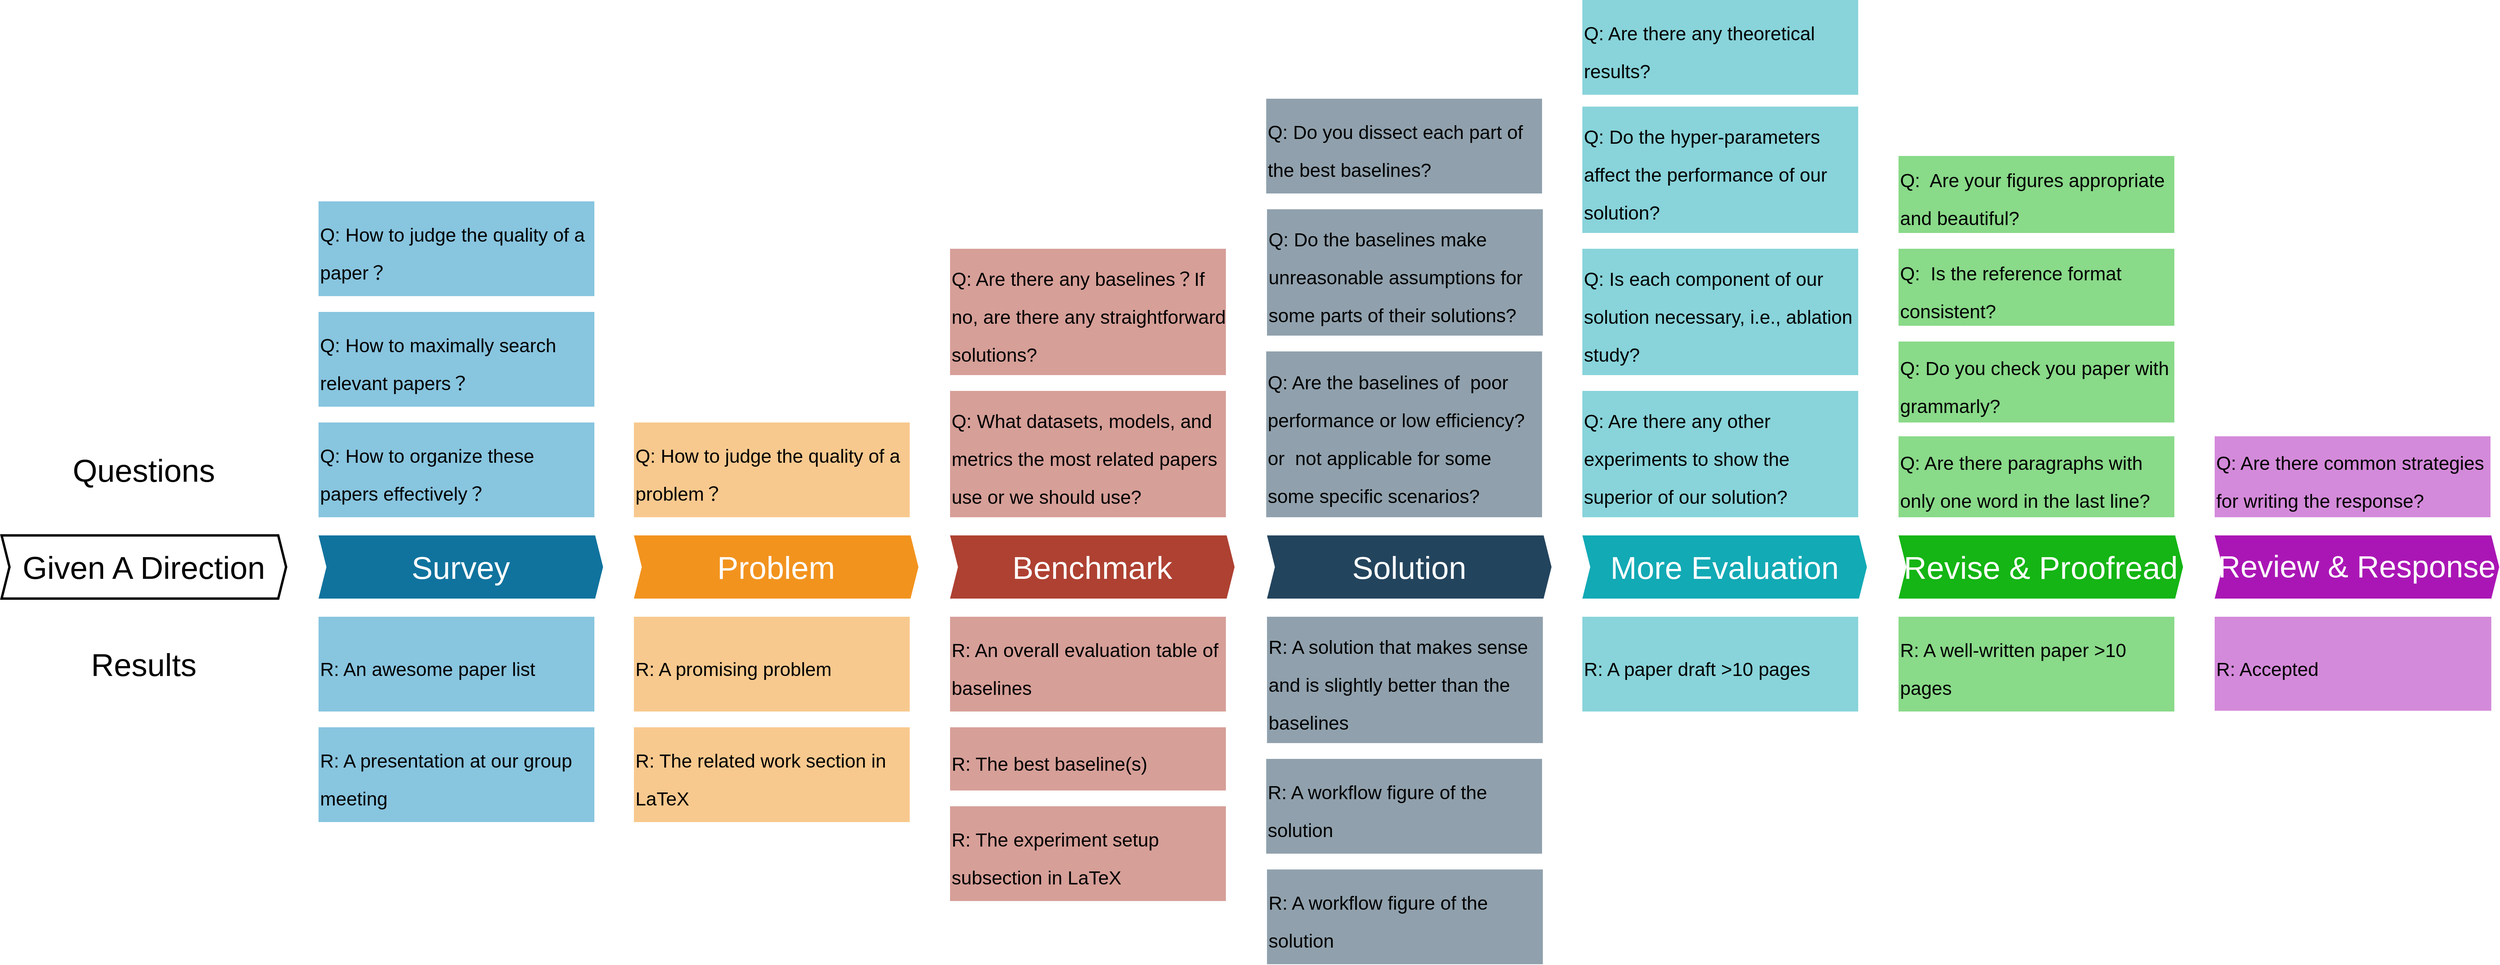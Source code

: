 <mxfile version="19.0.3" type="device"><diagram id="C5RBs43oDa-KdzZeNtuy" name="pipeline"><mxGraphModel dx="2566" dy="2567" grid="1" gridSize="10" guides="1" tooltips="1" connect="1" arrows="1" fold="1" page="1" pageScale="1" pageWidth="827" pageHeight="1169" math="0" shadow="0"><root><mxCell id="WIyWlLk6GJQsqaUBKTNV-0"/><mxCell id="WIyWlLk6GJQsqaUBKTNV-1" parent="WIyWlLk6GJQsqaUBKTNV-0"/><mxCell id="GrP0xdVl9__CavnopVe0-145" value="&lt;font color=&quot;#ffffff&quot; style=&quot;font-size: 40px;&quot;&gt;Survey&lt;/font&gt;" style="shape=step;perimeter=stepPerimeter;whiteSpace=wrap;html=1;fixedSize=1;size=10;direction=west;fillColor=#10739E;strokeColor=none;rounded=0;flipH=1;flipV=0;sketch=0;shadow=0;rotation=0;" parent="WIyWlLk6GJQsqaUBKTNV-1" vertex="1"><mxGeometry x="1361" y="678" width="360" height="80" as="geometry"/></mxCell><mxCell id="GrP0xdVl9__CavnopVe0-146" value="&lt;font color=&quot;#ffffff&quot; style=&quot;font-size: 40px;&quot;&gt;Problem&lt;/font&gt;" style="shape=step;perimeter=stepPerimeter;whiteSpace=wrap;html=1;fixedSize=1;size=10;direction=west;fillColor=#F2931E;strokeColor=none;rounded=0;flipH=1;flipV=0;sketch=0;shadow=0;rotation=0;" parent="WIyWlLk6GJQsqaUBKTNV-1" vertex="1"><mxGeometry x="1760" y="678" width="360" height="80" as="geometry"/></mxCell><mxCell id="GrP0xdVl9__CavnopVe0-150" value="&lt;font color=&quot;#ffffff&quot;&gt;&lt;span style=&quot;font-size: 40px;&quot;&gt;Benchmark&lt;/span&gt;&lt;/font&gt;" style="shape=step;perimeter=stepPerimeter;whiteSpace=wrap;html=1;fixedSize=1;size=10;direction=west;fillColor=#AE4132;strokeColor=none;rounded=0;flipH=1;flipV=0;sketch=0;shadow=0;rotation=0;" parent="WIyWlLk6GJQsqaUBKTNV-1" vertex="1"><mxGeometry x="2160" y="678" width="360" height="80" as="geometry"/></mxCell><mxCell id="GrP0xdVl9__CavnopVe0-152" value="&lt;font color=&quot;#ffffff&quot; style=&quot;font-size: 40px;&quot;&gt;Solution&lt;/font&gt;" style="shape=step;perimeter=stepPerimeter;whiteSpace=wrap;html=1;fixedSize=1;size=10;direction=west;fillColor=#23445D;strokeColor=none;rounded=0;flipH=1;flipV=0;sketch=0;shadow=0;rotation=0;" parent="WIyWlLk6GJQsqaUBKTNV-1" vertex="1"><mxGeometry x="2561" y="678" width="360" height="80" as="geometry"/></mxCell><mxCell id="GrP0xdVl9__CavnopVe0-153" value="&lt;font color=&quot;#ffffff&quot; style=&quot;font-size: 40px;&quot;&gt;More Evaluation&lt;/font&gt;" style="shape=step;perimeter=stepPerimeter;whiteSpace=wrap;html=1;fixedSize=1;size=10;direction=west;fillColor=#12AAB5;strokeColor=none;rounded=0;flipH=1;flipV=0;sketch=0;shadow=0;rotation=0;" parent="WIyWlLk6GJQsqaUBKTNV-1" vertex="1"><mxGeometry x="2960" y="678" width="360" height="80" as="geometry"/></mxCell><mxCell id="GrP0xdVl9__CavnopVe0-154" value="&lt;font style=&quot;font-size: 40px;&quot;&gt;Given A Direction&lt;/font&gt;" style="shape=step;perimeter=stepPerimeter;whiteSpace=wrap;html=1;fixedSize=1;size=10;direction=west;fillColor=none;strokeColor=default;rounded=0;flipH=1;flipV=0;sketch=0;shadow=0;rotation=0;strokeWidth=3;" parent="WIyWlLk6GJQsqaUBKTNV-1" vertex="1"><mxGeometry x="960" y="678" width="360" height="80" as="geometry"/></mxCell><mxCell id="GrP0xdVl9__CavnopVe0-155" value="&lt;font style=&quot;font-size: 24px;&quot;&gt;Q: How to&amp;nbsp;judge the quality of a paper？&lt;br&gt;&lt;/font&gt;" style="rounded=0;whiteSpace=wrap;html=1;shadow=0;sketch=0;fontSize=40;fontColor=#000000;strokeColor=none;strokeWidth=2;fillColor=#138BBF;opacity=50;align=left;" parent="WIyWlLk6GJQsqaUBKTNV-1" vertex="1"><mxGeometry x="1361" y="255" width="349" height="120" as="geometry"/></mxCell><mxCell id="GrP0xdVl9__CavnopVe0-156" value="&lt;font style=&quot;font-size: 24px;&quot;&gt;Q: How to maximally search relevant papers？&lt;br&gt;&lt;/font&gt;" style="rounded=0;whiteSpace=wrap;html=1;shadow=0;sketch=0;fontSize=40;fontColor=#000000;strokeColor=none;strokeWidth=2;fillColor=#138BBF;opacity=50;align=left;" parent="WIyWlLk6GJQsqaUBKTNV-1" vertex="1"><mxGeometry x="1361" y="395" width="349" height="120" as="geometry"/></mxCell><mxCell id="GrP0xdVl9__CavnopVe0-157" value="&lt;font style=&quot;font-size: 24px;&quot;&gt;Q: How to organize these papers effectively？&lt;br&gt;&lt;/font&gt;" style="rounded=0;whiteSpace=wrap;html=1;shadow=0;sketch=0;fontSize=40;fontColor=#000000;strokeColor=none;strokeWidth=2;fillColor=#138BBF;opacity=50;align=left;" parent="WIyWlLk6GJQsqaUBKTNV-1" vertex="1"><mxGeometry x="1361" y="535" width="349" height="120" as="geometry"/></mxCell><mxCell id="GrP0xdVl9__CavnopVe0-158" value="&lt;font style=&quot;font-size: 24px;&quot;&gt;R: An awesome paper list&lt;br&gt;&lt;/font&gt;" style="rounded=0;whiteSpace=wrap;html=1;shadow=0;sketch=0;fontSize=40;fontColor=#000000;strokeColor=none;strokeWidth=2;fillColor=#138BBF;opacity=50;align=left;" parent="WIyWlLk6GJQsqaUBKTNV-1" vertex="1"><mxGeometry x="1361" y="781" width="349" height="120" as="geometry"/></mxCell><mxCell id="GrP0xdVl9__CavnopVe0-159" value="&lt;font style=&quot;font-size: 24px;&quot;&gt;R: A presentation at our group meeting&amp;nbsp;&lt;br&gt;&lt;/font&gt;" style="rounded=0;whiteSpace=wrap;html=1;shadow=0;sketch=0;fontSize=40;fontColor=#000000;strokeColor=none;strokeWidth=2;fillColor=#138BBF;opacity=50;align=left;" parent="WIyWlLk6GJQsqaUBKTNV-1" vertex="1"><mxGeometry x="1361" y="921" width="349" height="120" as="geometry"/></mxCell><mxCell id="GrP0xdVl9__CavnopVe0-160" value="&lt;font style=&quot;font-size: 40px;&quot;&gt;Questions&lt;/font&gt;" style="shape=step;perimeter=stepPerimeter;whiteSpace=wrap;html=1;fixedSize=1;size=10;direction=west;fillColor=none;strokeColor=none;rounded=0;flipH=1;flipV=0;sketch=0;shadow=0;rotation=0;strokeWidth=3;" parent="WIyWlLk6GJQsqaUBKTNV-1" vertex="1"><mxGeometry x="960" y="555" width="360" height="80" as="geometry"/></mxCell><mxCell id="GrP0xdVl9__CavnopVe0-161" value="&lt;font style=&quot;font-size: 40px;&quot;&gt;Results&lt;/font&gt;" style="shape=step;perimeter=stepPerimeter;whiteSpace=wrap;html=1;fixedSize=1;size=10;direction=west;fillColor=none;strokeColor=none;rounded=0;flipH=1;flipV=0;sketch=0;shadow=0;rotation=0;strokeWidth=3;" parent="WIyWlLk6GJQsqaUBKTNV-1" vertex="1"><mxGeometry x="960" y="801" width="360" height="80" as="geometry"/></mxCell><mxCell id="GrP0xdVl9__CavnopVe0-162" value="&lt;font style=&quot;font-size: 24px;&quot;&gt;Q: How to&amp;nbsp;judge the quality of a problem？&lt;br&gt;&lt;/font&gt;" style="rounded=0;whiteSpace=wrap;html=1;shadow=0;sketch=0;fontSize=40;fontColor=#000000;strokeColor=none;strokeWidth=2;fillColor=#F2931E;opacity=50;align=left;" parent="WIyWlLk6GJQsqaUBKTNV-1" vertex="1"><mxGeometry x="1760" y="535" width="349" height="120" as="geometry"/></mxCell><mxCell id="GrP0xdVl9__CavnopVe0-165" value="&lt;font style=&quot;font-size: 24px;&quot;&gt;R: A promising problem&lt;br&gt;&lt;/font&gt;" style="rounded=0;whiteSpace=wrap;html=1;shadow=0;sketch=0;fontSize=40;fontColor=#000000;strokeColor=none;strokeWidth=2;fillColor=#F2931E;opacity=50;align=left;" parent="WIyWlLk6GJQsqaUBKTNV-1" vertex="1"><mxGeometry x="1760" y="781" width="349" height="120" as="geometry"/></mxCell><mxCell id="GrP0xdVl9__CavnopVe0-166" value="&lt;font style=&quot;font-size: 24px;&quot;&gt;Q: Are there any baselines？If no, are there any straightforward solutions?&lt;br&gt;&lt;/font&gt;" style="rounded=0;whiteSpace=wrap;html=1;shadow=0;sketch=0;fontSize=40;fontColor=#000000;strokeColor=none;strokeWidth=2;fillColor=#AE4132;opacity=50;align=left;" parent="WIyWlLk6GJQsqaUBKTNV-1" vertex="1"><mxGeometry x="2160" y="315" width="349" height="160" as="geometry"/></mxCell><mxCell id="GrP0xdVl9__CavnopVe0-167" value="&lt;font style=&quot;font-size: 24px;&quot;&gt;Q: What datasets, models, and metrics the most related papers use or we should use?&amp;nbsp;&lt;br&gt;&lt;/font&gt;" style="rounded=0;whiteSpace=wrap;html=1;shadow=0;sketch=0;fontSize=40;fontColor=#000000;strokeColor=none;strokeWidth=2;fillColor=#AE4132;opacity=50;align=left;" parent="WIyWlLk6GJQsqaUBKTNV-1" vertex="1"><mxGeometry x="2160" y="495" width="349" height="160" as="geometry"/></mxCell><mxCell id="GrP0xdVl9__CavnopVe0-168" value="&lt;font style=&quot;font-size: 24px;&quot;&gt;R: The related work section in LaTeX&amp;nbsp;&lt;br&gt;&lt;/font&gt;" style="rounded=0;whiteSpace=wrap;html=1;shadow=0;sketch=0;fontSize=40;fontColor=#000000;strokeColor=none;strokeWidth=2;fillColor=#F2931E;opacity=50;align=left;" parent="WIyWlLk6GJQsqaUBKTNV-1" vertex="1"><mxGeometry x="1760" y="921" width="349" height="120" as="geometry"/></mxCell><mxCell id="GrP0xdVl9__CavnopVe0-169" value="&lt;font style=&quot;font-size: 24px;&quot;&gt;R: The experiment setup subsection in LaTeX&amp;nbsp;&lt;br&gt;&lt;/font&gt;" style="rounded=0;whiteSpace=wrap;html=1;shadow=0;sketch=0;fontSize=40;fontColor=#000000;strokeColor=none;strokeWidth=2;fillColor=#AE4132;opacity=50;align=left;" parent="WIyWlLk6GJQsqaUBKTNV-1" vertex="1"><mxGeometry x="2160" y="1021" width="349" height="120" as="geometry"/></mxCell><mxCell id="GrP0xdVl9__CavnopVe0-170" value="&lt;font style=&quot;font-size: 24px;&quot;&gt;R: An overall evaluation table of baselines&lt;br&gt;&lt;/font&gt;" style="rounded=0;whiteSpace=wrap;html=1;shadow=0;sketch=0;fontSize=40;fontColor=#000000;strokeColor=none;strokeWidth=2;fillColor=#AE4132;opacity=50;align=left;" parent="WIyWlLk6GJQsqaUBKTNV-1" vertex="1"><mxGeometry x="2160" y="781" width="349" height="120" as="geometry"/></mxCell><mxCell id="GrP0xdVl9__CavnopVe0-171" value="&lt;font style=&quot;font-size: 24px;&quot;&gt;R: A workflow figure of the solution&amp;nbsp;&lt;br&gt;&lt;/font&gt;" style="rounded=0;whiteSpace=wrap;html=1;shadow=0;sketch=0;fontSize=40;fontColor=#000000;strokeColor=none;strokeWidth=2;fillColor=#23445D;opacity=50;align=left;" parent="WIyWlLk6GJQsqaUBKTNV-1" vertex="1"><mxGeometry x="2560" y="961" width="349" height="120" as="geometry"/></mxCell><mxCell id="GrP0xdVl9__CavnopVe0-172" value="&lt;font style=&quot;font-size: 24px;&quot;&gt;R: A solution that makes sense and is slightly better than the baselines&amp;nbsp;&lt;br&gt;&lt;/font&gt;" style="rounded=0;whiteSpace=wrap;html=1;shadow=0;sketch=0;fontSize=40;fontColor=#000000;strokeColor=none;strokeWidth=2;fillColor=#23445D;opacity=50;align=left;" parent="WIyWlLk6GJQsqaUBKTNV-1" vertex="1"><mxGeometry x="2561" y="781" width="349" height="160" as="geometry"/></mxCell><mxCell id="GrP0xdVl9__CavnopVe0-173" value="&lt;font style=&quot;font-size: 24px;&quot;&gt;Q: Do you dissect each part of&amp;nbsp; the best baselines?&amp;nbsp;&lt;br&gt;&lt;/font&gt;" style="rounded=0;whiteSpace=wrap;html=1;shadow=0;sketch=0;fontSize=40;fontColor=#000000;strokeColor=none;strokeWidth=2;fillColor=#23445D;opacity=50;align=left;" parent="WIyWlLk6GJQsqaUBKTNV-1" vertex="1"><mxGeometry x="2560" y="125" width="349" height="120" as="geometry"/></mxCell><mxCell id="GrP0xdVl9__CavnopVe0-175" value="&lt;font style=&quot;font-size: 24px;&quot;&gt;Q: Do the baselines make unreasonable assumptions for some parts of their solutions?&amp;nbsp;&lt;br&gt;&lt;/font&gt;" style="rounded=0;whiteSpace=wrap;html=1;shadow=0;sketch=0;fontSize=40;fontColor=#000000;strokeColor=none;strokeWidth=2;fillColor=#23445D;opacity=50;align=left;" parent="WIyWlLk6GJQsqaUBKTNV-1" vertex="1"><mxGeometry x="2561" y="265" width="349" height="160" as="geometry"/></mxCell><mxCell id="GrP0xdVl9__CavnopVe0-176" value="&lt;font style=&quot;font-size: 24px;&quot;&gt;R: The best baseline(s)&lt;br&gt;&lt;/font&gt;" style="rounded=0;whiteSpace=wrap;html=1;shadow=0;sketch=0;fontSize=40;fontColor=#000000;strokeColor=none;strokeWidth=2;fillColor=#AE4132;opacity=50;align=left;" parent="WIyWlLk6GJQsqaUBKTNV-1" vertex="1"><mxGeometry x="2160" y="921" width="349" height="80" as="geometry"/></mxCell><mxCell id="GrP0xdVl9__CavnopVe0-177" value="&lt;font style=&quot;font-size: 24px;&quot;&gt;Q: Are the baselines of&amp;nbsp; poor performance or low efficiency? or&amp;nbsp; not applicable for some some specific scenarios?&amp;nbsp;&lt;br&gt;&lt;/font&gt;" style="rounded=0;whiteSpace=wrap;html=1;shadow=0;sketch=0;fontSize=40;fontColor=#000000;strokeColor=none;strokeWidth=2;fillColor=#23445D;opacity=50;align=left;" parent="WIyWlLk6GJQsqaUBKTNV-1" vertex="1"><mxGeometry x="2560" y="445" width="349" height="210" as="geometry"/></mxCell><mxCell id="GrP0xdVl9__CavnopVe0-178" value="&lt;font style=&quot;font-size: 24px;&quot;&gt;Q: Do the hyper-parameters affect the performance of our solution?&amp;nbsp;&lt;br&gt;&lt;/font&gt;" style="rounded=0;whiteSpace=wrap;html=1;shadow=0;sketch=0;fontSize=40;fontColor=#000000;strokeColor=none;strokeWidth=2;fillColor=#12AAB5;opacity=50;align=left;" parent="WIyWlLk6GJQsqaUBKTNV-1" vertex="1"><mxGeometry x="2960" y="135" width="349" height="160" as="geometry"/></mxCell><mxCell id="GrP0xdVl9__CavnopVe0-179" value="&lt;font style=&quot;font-size: 24px;&quot;&gt;Q: Is each component of our solution necessary, i.e., ablation study?&amp;nbsp;&lt;br&gt;&lt;/font&gt;" style="rounded=0;whiteSpace=wrap;html=1;shadow=0;sketch=0;fontSize=40;fontColor=#000000;strokeColor=none;strokeWidth=2;fillColor=#12AAB5;opacity=50;align=left;" parent="WIyWlLk6GJQsqaUBKTNV-1" vertex="1"><mxGeometry x="2960" y="315" width="349" height="160" as="geometry"/></mxCell><mxCell id="GrP0xdVl9__CavnopVe0-180" value="&lt;font style=&quot;font-size: 24px;&quot;&gt;Q: Are there any other experiments to show the superior of our solution?&amp;nbsp;&lt;br&gt;&lt;/font&gt;" style="rounded=0;whiteSpace=wrap;html=1;shadow=0;sketch=0;fontSize=40;fontColor=#000000;strokeColor=none;strokeWidth=2;fillColor=#12AAB5;opacity=50;align=left;" parent="WIyWlLk6GJQsqaUBKTNV-1" vertex="1"><mxGeometry x="2960" y="495" width="349" height="160" as="geometry"/></mxCell><mxCell id="GrP0xdVl9__CavnopVe0-181" value="&lt;font style=&quot;font-size: 24px;&quot;&gt;R: A workflow figure of the solution&amp;nbsp;&lt;br&gt;&lt;/font&gt;" style="rounded=0;whiteSpace=wrap;html=1;shadow=0;sketch=0;fontSize=40;fontColor=#000000;strokeColor=none;strokeWidth=2;fillColor=#23445D;opacity=50;align=left;" parent="WIyWlLk6GJQsqaUBKTNV-1" vertex="1"><mxGeometry x="2561" y="1101" width="349" height="120" as="geometry"/></mxCell><mxCell id="GrP0xdVl9__CavnopVe0-182" value="&lt;font style=&quot;font-size: 24px;&quot;&gt;R: A paper draft &amp;gt;10 pages&lt;br&gt;&lt;/font&gt;" style="rounded=0;whiteSpace=wrap;html=1;shadow=0;sketch=0;fontSize=40;fontColor=#000000;strokeColor=none;strokeWidth=2;fillColor=#12AAB5;opacity=50;align=left;" parent="WIyWlLk6GJQsqaUBKTNV-1" vertex="1"><mxGeometry x="2960" y="781" width="349" height="120" as="geometry"/></mxCell><mxCell id="GrP0xdVl9__CavnopVe0-183" style="edgeStyle=orthogonalEdgeStyle;rounded=0;orthogonalLoop=1;jettySize=auto;html=1;exitX=0.5;exitY=1;exitDx=0;exitDy=0;fontSize=24;fontColor=#000000;" parent="WIyWlLk6GJQsqaUBKTNV-1" source="GrP0xdVl9__CavnopVe0-171" target="GrP0xdVl9__CavnopVe0-171" edge="1"><mxGeometry relative="1" as="geometry"/></mxCell><mxCell id="HMt4UN10Q3CX98mNKGIj-0" value="&lt;font color=&quot;#ffffff&quot;&gt;&lt;span style=&quot;font-size: 40px;&quot;&gt;Revise &amp;amp; Proofread&lt;/span&gt;&lt;/font&gt;" style="shape=step;perimeter=stepPerimeter;whiteSpace=wrap;html=1;fixedSize=1;size=10;direction=west;fillColor=#14B514;strokeColor=none;rounded=0;flipH=1;flipV=0;sketch=0;shadow=0;rotation=0;" parent="WIyWlLk6GJQsqaUBKTNV-1" vertex="1"><mxGeometry x="3360" y="678" width="360" height="80" as="geometry"/></mxCell><mxCell id="HMt4UN10Q3CX98mNKGIj-1" value="&lt;font style=&quot;font-size: 24px;&quot;&gt;Q:&amp;nbsp; Are your figures appropriate and beautiful?&amp;nbsp;&lt;br&gt;&lt;/font&gt;" style="rounded=0;whiteSpace=wrap;html=1;shadow=0;sketch=0;fontSize=40;fontColor=#000000;strokeColor=none;strokeWidth=2;fillColor=#14B514;opacity=50;align=left;" parent="WIyWlLk6GJQsqaUBKTNV-1" vertex="1"><mxGeometry x="3360" y="197.5" width="349" height="97.5" as="geometry"/></mxCell><mxCell id="HMt4UN10Q3CX98mNKGIj-2" value="&lt;font style=&quot;font-size: 24px;&quot;&gt;Q: Do you check you paper with grammarly?&amp;nbsp;&lt;br&gt;&lt;/font&gt;" style="rounded=0;whiteSpace=wrap;html=1;shadow=0;sketch=0;fontSize=40;fontColor=#000000;strokeColor=none;strokeWidth=2;fillColor=#14B514;opacity=50;align=left;" parent="WIyWlLk6GJQsqaUBKTNV-1" vertex="1"><mxGeometry x="3360" y="432.5" width="349" height="102.5" as="geometry"/></mxCell><mxCell id="HMt4UN10Q3CX98mNKGIj-3" value="&lt;font style=&quot;font-size: 24px;&quot;&gt;Q:&amp;nbsp; Is the reference format consistent?&amp;nbsp;&lt;br&gt;&lt;/font&gt;" style="rounded=0;whiteSpace=wrap;html=1;shadow=0;sketch=0;fontSize=40;fontColor=#000000;strokeColor=none;strokeWidth=2;fillColor=#14B514;opacity=50;align=left;" parent="WIyWlLk6GJQsqaUBKTNV-1" vertex="1"><mxGeometry x="3360" y="315" width="349" height="97.5" as="geometry"/></mxCell><mxCell id="HMt4UN10Q3CX98mNKGIj-4" value="&lt;font style=&quot;font-size: 24px;&quot;&gt;Q: Are there paragraphs with only one word in the last line?&amp;nbsp;&lt;br&gt;&lt;/font&gt;" style="rounded=0;whiteSpace=wrap;html=1;shadow=0;sketch=0;fontSize=40;fontColor=#000000;strokeColor=none;strokeWidth=2;fillColor=#14B514;opacity=50;align=left;" parent="WIyWlLk6GJQsqaUBKTNV-1" vertex="1"><mxGeometry x="3360" y="552.5" width="349" height="102.5" as="geometry"/></mxCell><mxCell id="HMt4UN10Q3CX98mNKGIj-5" value="&lt;font style=&quot;font-size: 24px;&quot;&gt;R: A well-written paper &amp;gt;10 pages&lt;br&gt;&lt;/font&gt;" style="rounded=0;whiteSpace=wrap;html=1;shadow=0;sketch=0;fontSize=40;fontColor=#000000;strokeColor=none;strokeWidth=2;fillColor=#14B514;opacity=50;align=left;" parent="WIyWlLk6GJQsqaUBKTNV-1" vertex="1"><mxGeometry x="3360" y="781" width="349" height="120" as="geometry"/></mxCell><mxCell id="v2Uwpbfy3EtsiDotQk6I-0" value="&lt;font style=&quot;font-size: 39px;&quot; color=&quot;#ffffff&quot;&gt;Review &amp;amp; Response&lt;/font&gt;" style="shape=step;perimeter=stepPerimeter;whiteSpace=wrap;html=1;fixedSize=1;size=10;direction=west;fillColor=#AA16B5;strokeColor=none;rounded=0;flipH=1;flipV=0;sketch=0;shadow=0;rotation=0;" vertex="1" parent="WIyWlLk6GJQsqaUBKTNV-1"><mxGeometry x="3760" y="678" width="360" height="80" as="geometry"/></mxCell><mxCell id="v2Uwpbfy3EtsiDotQk6I-1" value="&lt;font style=&quot;font-size: 24px;&quot;&gt;R: Accepted&lt;br&gt;&lt;/font&gt;" style="rounded=0;whiteSpace=wrap;html=1;shadow=0;sketch=0;fontSize=40;fontColor=#000000;strokeColor=none;strokeWidth=2;fillColor=#AA16B5;opacity=50;align=left;" vertex="1" parent="WIyWlLk6GJQsqaUBKTNV-1"><mxGeometry x="3760" y="781" width="350" height="119" as="geometry"/></mxCell><mxCell id="v2Uwpbfy3EtsiDotQk6I-2" value="&lt;font style=&quot;font-size: 24px;&quot;&gt;Q: Are there common strategies for writing the response?&lt;br&gt;&lt;/font&gt;" style="rounded=0;whiteSpace=wrap;html=1;shadow=0;sketch=0;fontSize=40;fontColor=#000000;strokeColor=none;strokeWidth=2;fillColor=#AA16B5;opacity=50;align=left;" vertex="1" parent="WIyWlLk6GJQsqaUBKTNV-1"><mxGeometry x="3760" y="552.5" width="349" height="102.5" as="geometry"/></mxCell><mxCell id="v2Uwpbfy3EtsiDotQk6I-3" value="&lt;font style=&quot;font-size: 24px;&quot;&gt;Q: Are there any theoretical results?&amp;nbsp;&lt;br&gt;&lt;/font&gt;" style="rounded=0;whiteSpace=wrap;html=1;shadow=0;sketch=0;fontSize=40;fontColor=#000000;strokeColor=none;strokeWidth=2;fillColor=#12AAB5;opacity=50;align=left;" vertex="1" parent="WIyWlLk6GJQsqaUBKTNV-1"><mxGeometry x="2960" width="349" height="120" as="geometry"/></mxCell></root></mxGraphModel></diagram></mxfile>